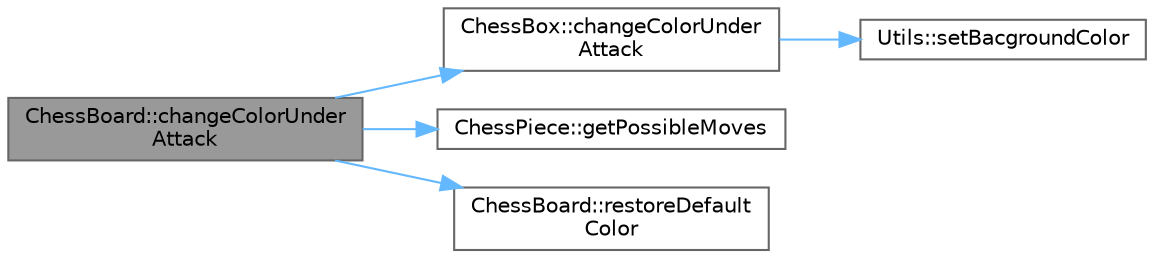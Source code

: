 digraph "ChessBoard::changeColorUnderAttack"
{
 // LATEX_PDF_SIZE
  bgcolor="transparent";
  edge [fontname=Helvetica,fontsize=10,labelfontname=Helvetica,labelfontsize=10];
  node [fontname=Helvetica,fontsize=10,shape=box,height=0.2,width=0.4];
  rankdir="LR";
  Node1 [id="Node000001",label="ChessBoard::changeColorUnder\lAttack",height=0.2,width=0.4,color="gray40", fillcolor="grey60", style="filled", fontcolor="black",tooltip="Changes the color of chessboard squares to indicate pieces under attack."];
  Node1 -> Node2 [id="edge1_Node000001_Node000002",color="steelblue1",style="solid",tooltip=" "];
  Node2 [id="Node000002",label="ChessBox::changeColorUnder\lAttack",height=0.2,width=0.4,color="grey40", fillcolor="white", style="filled",URL="$class_chess_box.html#a81f40be243dd43a633023bb1bfd0493a",tooltip="Changes the background color of the chessbox to indicate it is under attack."];
  Node2 -> Node3 [id="edge2_Node000002_Node000003",color="steelblue1",style="solid",tooltip=" "];
  Node3 [id="Node000003",label="Utils::setBacgroundColor",height=0.2,width=0.4,color="grey40", fillcolor="white", style="filled",URL="$class_utils.html#ae7aaa2a35ce81327f317488869015bce",tooltip="Sets the background color of a QAbstractGraphicsShapeItem."];
  Node1 -> Node4 [id="edge3_Node000001_Node000004",color="steelblue1",style="solid",tooltip=" "];
  Node4 [id="Node000004",label="ChessPiece::getPossibleMoves",height=0.2,width=0.4,color="grey40", fillcolor="white", style="filled",URL="$class_chess_piece.html#a6364cfab0ddb83266f3a3ae458661090",tooltip="Gets the list of possible moves for the chess piece."];
  Node1 -> Node5 [id="edge4_Node000001_Node000005",color="steelblue1",style="solid",tooltip=" "];
  Node5 [id="Node000005",label="ChessBoard::restoreDefault\lColor",height=0.2,width=0.4,color="grey40", fillcolor="white", style="filled",URL="$class_chess_board.html#aa85d5e51b081379451b982cb4acd162d",tooltip="Restores the default background color of all chessboard squares."];
}
